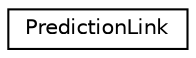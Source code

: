 digraph G
{
  edge [fontname="Helvetica",fontsize="10",labelfontname="Helvetica",labelfontsize="10"];
  node [fontname="Helvetica",fontsize="10",shape=record];
  rankdir=LR;
  Node1 [label="PredictionLink",height=0.2,width=0.4,color="black", fillcolor="white", style="filled",URL="$class_prediction_link.html"];
}
